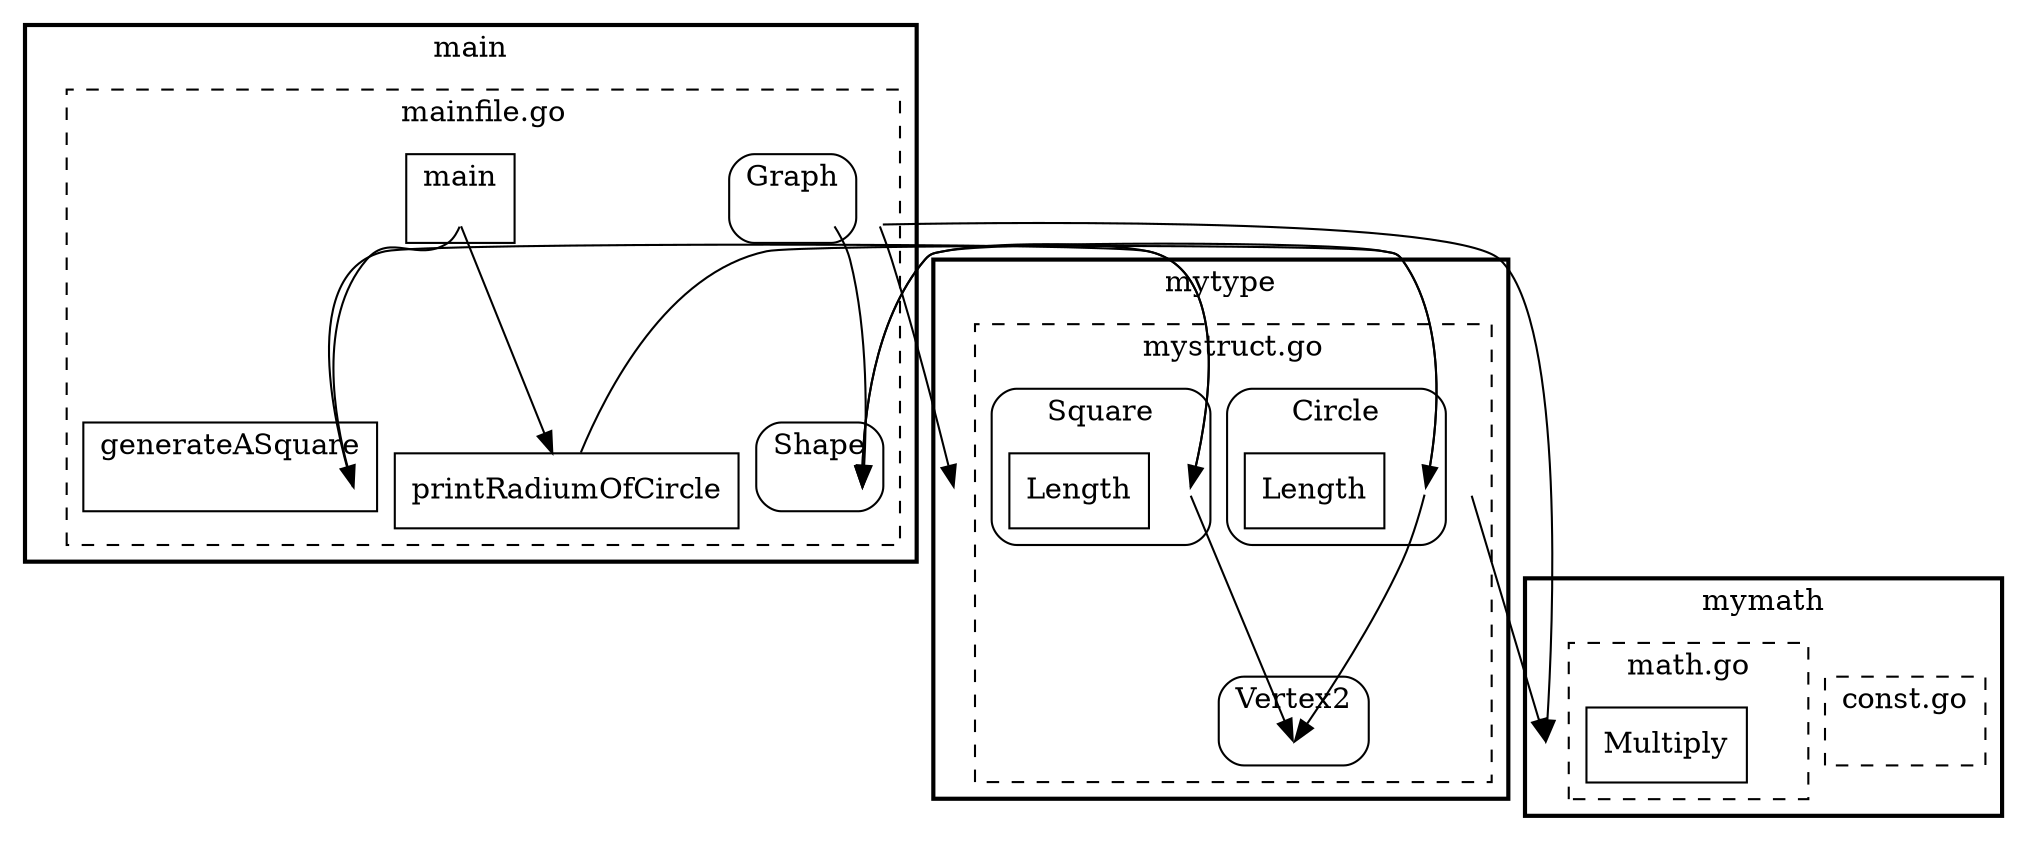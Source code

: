 strict digraph {
compound = true;
concentrate=true;
node [shape=box];

subgraph cluster0 {
style=bold;label="main";
GRAPH_DUMMY0 [shape=point, style=invis];
subgraph cluster1 {
style=dashed;label="mainfile.go";
GRAPH_DUMMY1 [shape=point, style=invis];
subgraph cluster3 {
style=rounded;label="Shape";
GRAPH_DUMMY3 [shape=point, style=invis];
}
subgraph cluster5 {
style=rounded;label="Graph";
GRAPH_DUMMY5 [shape=point, style=invis];
}
6 [style=solid,label="printRadiumOfCircle"];
subgraph cluster8 {
style=solid;label="generateASquare";
GRAPH_DUMMY8 [shape=point, style=invis];
}
subgraph cluster11 {
style=solid;label="main";
GRAPH_DUMMY11 [shape=point, style=invis];
}
}
}
subgraph cluster16 {
style=bold;label="mymath";
GRAPH_DUMMY16 [shape=point, style=invis];
subgraph cluster17 {
style=dashed;label="const.go";
GRAPH_DUMMY17 [shape=point, style=invis];
}
subgraph cluster20 {
style=dashed;label="math.go";
GRAPH_DUMMY20 [shape=point, style=invis];
21 [style=solid,label="Multiply"];
}
}
subgraph cluster25 {
style=bold;label="mytype";
GRAPH_DUMMY25 [shape=point, style=invis];
subgraph cluster26 {
style=dashed;label="mystruct.go";
GRAPH_DUMMY26 [shape=point, style=invis];
subgraph cluster29 {
style=rounded;label="Circle";
GRAPH_DUMMY29 [shape=point, style=invis];
36 [style=solid,label="Length"];
}
subgraph cluster32 {
style=rounded;label="Square";
GRAPH_DUMMY32 [shape=point, style=invis];
39 [style=solid,label="Length"];
}
subgraph cluster35 {
style=rounded;label="Vertex2";
GRAPH_DUMMY35 [shape=point, style=invis];
}
36 [style=solid,label="Length"];
39 [style=solid,label="Length"];
}
}
GRAPH_DUMMY1 -> GRAPH_DUMMY25;
GRAPH_DUMMY1 -> GRAPH_DUMMY16;
GRAPH_DUMMY5 -> GRAPH_DUMMY3;
6 -> GRAPH_DUMMY29;
GRAPH_DUMMY8 -> GRAPH_DUMMY32;
GRAPH_DUMMY11 -> GRAPH_DUMMY8;
GRAPH_DUMMY11 -> 6;
GRAPH_DUMMY26 -> GRAPH_DUMMY16;
GRAPH_DUMMY29 -> GRAPH_DUMMY35;
GRAPH_DUMMY29 -> GRAPH_DUMMY3;
GRAPH_DUMMY32 -> GRAPH_DUMMY35;
GRAPH_DUMMY32 -> GRAPH_DUMMY3;

}

